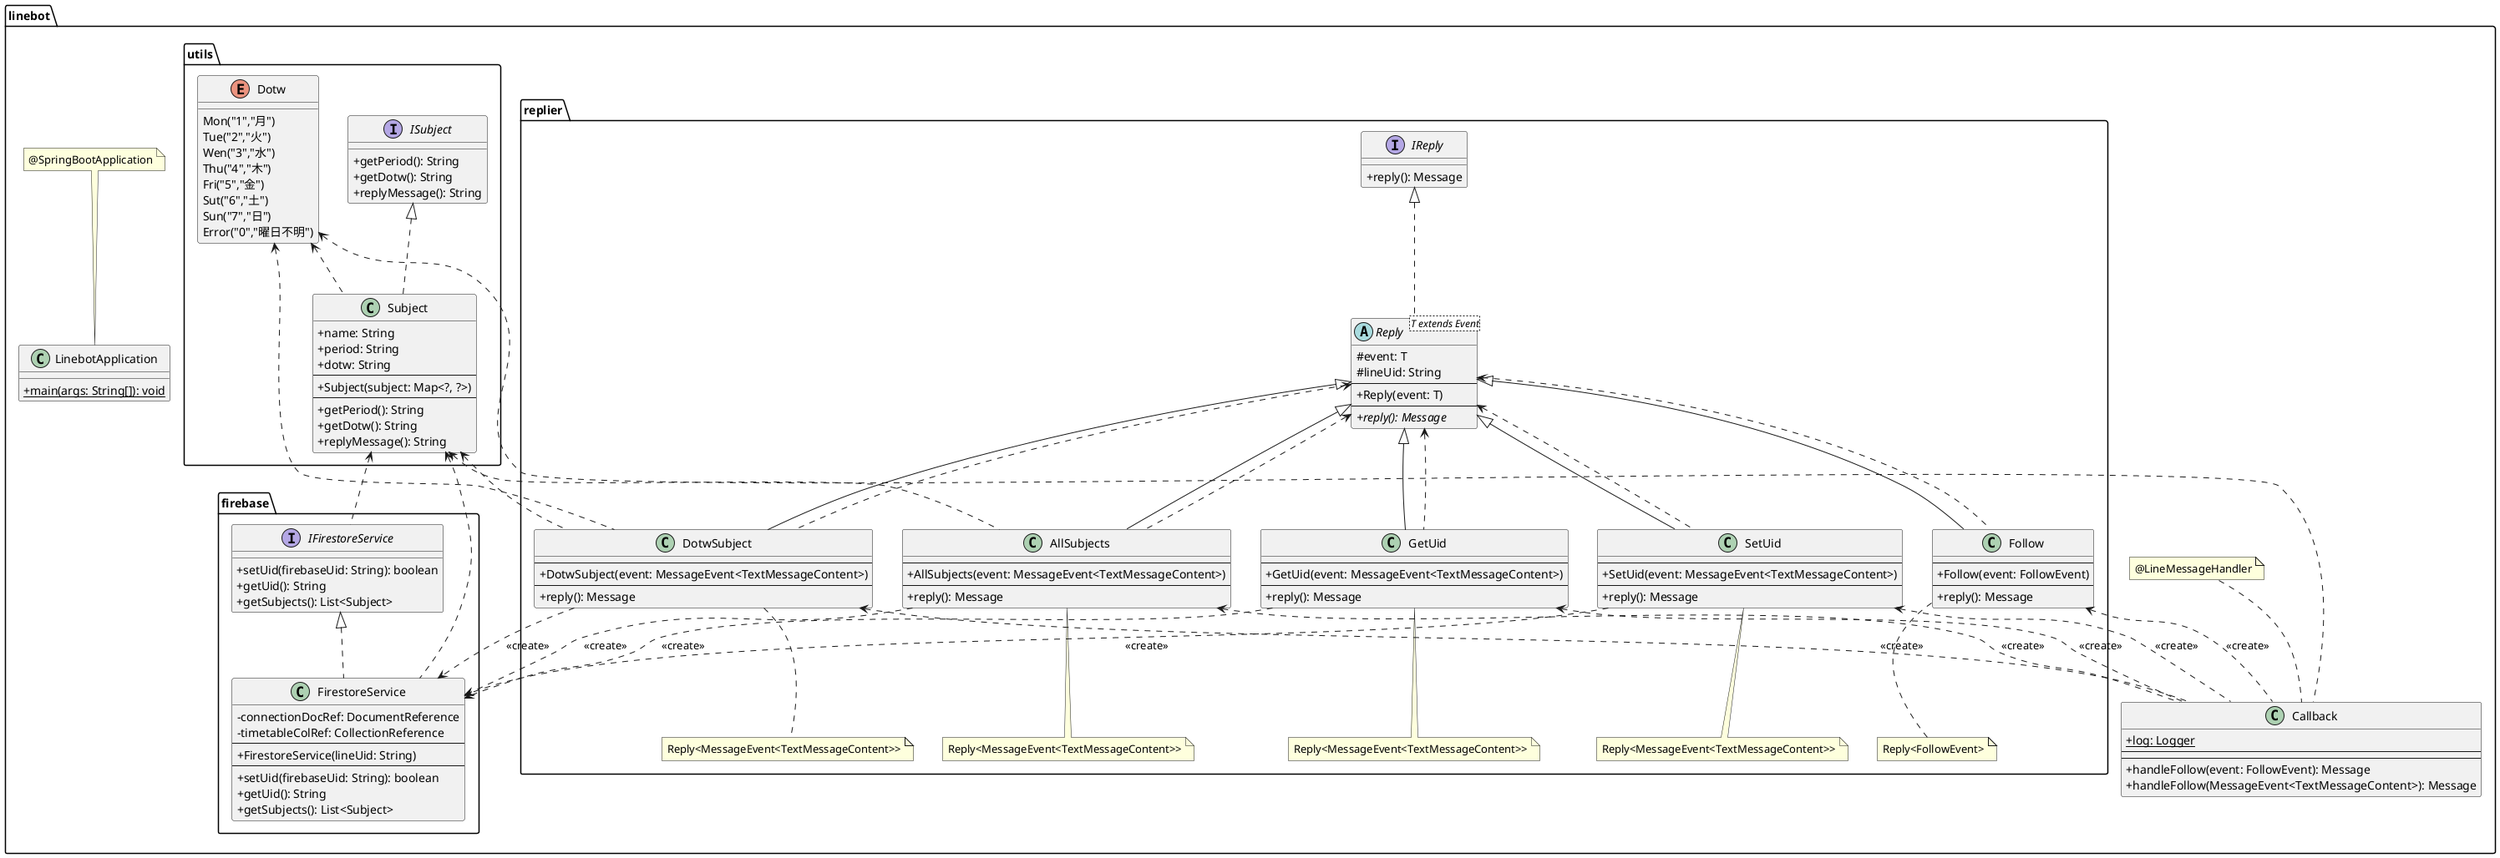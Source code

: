 @startuml
'https://plantuml.com/class-diagram
skinparam classAttributeIconSize 0

package linebot{
package linebot.utils{

}

package linebot.firebase{
interface IFirestoreService{
+ setUid(firebaseUid: String): boolean
+ getUid(): String
+ getSubjects(): List<Subject>
}

class FirestoreService implements IFirestoreService{
- connectionDocRef: DocumentReference
- timetableColRef: CollectionReference
--
+ FirestoreService(lineUid: String)
--
+ setUid(firebaseUid: String): boolean
+ getUid(): String
+ getSubjects(): List<Subject>
}
}


package linebot.replier{
interface IReply{
+ reply(): Message
}

abstract class Reply<T extends Event> implements IReply{
# event: T
# lineUid: String
--
+ Reply(event: T)
--
+ {abstract}reply(): Message
}

class AllSubjects extends Reply{
--
+ AllSubjects(event: MessageEvent<TextMessageContent>)
--
+ reply(): Message
}
note bottom of AllSubjects:Reply<MessageEvent<TextMessageContent>>

class DotwSubject extends Reply{
--
+ DotwSubject(event: MessageEvent<TextMessageContent>)
--
+ reply(): Message
}
note bottom of DotwSubject:Reply<MessageEvent<TextMessageContent>>

class Follow extends Reply{
--
+ Follow(event: FollowEvent)
--
+ reply(): Message
}
note bottom of Follow:Reply<FollowEvent>

class GetUid extends Reply{
--
+ GetUid(event: MessageEvent<TextMessageContent>)
--
+ reply(): Message
}
note bottom of GetUid:Reply<MessageEvent<TextMessageContent>>

class SetUid extends Reply{
--
+ SetUid(event: MessageEvent<TextMessageContent>)
--
+ reply(): Message
}
note bottom of SetUid:Reply<MessageEvent<TextMessageContent>>
}


package linebot.utils{
interface ISubject{
+ getPeriod(): String
+ getDotw(): String
+ replyMessage(): String
}

class Subject implements ISubject{
+ name: String
+ period: String
+ dotw: String
--
+ Subject(subject: Map<?, ?>)
--
+ getPeriod(): String
+ getDotw(): String
+ replyMessage(): String
}

enum Dotw{
Mon("1","月")
Tue("2","火")
Wen("3","水")
Thu("4","木")
Fri("5","金")
Sut("6","土")
Sun("7","日")
Error("0","曜日不明")
}
}


class Callback{
+ {static}log: Logger
--
--
+ handleFollow(event: FollowEvent): Message
+ handleFollow(MessageEvent<TextMessageContent>): Message
}
note top of Callback: @LineMessageHandler

class LinebotApplication{
+ {static}main(args: String[]): void
}
note top of LinebotApplication: @SpringBootApplication
}

GetUid ..> FirestoreService:<<create>>
SetUid ..> FirestoreService:<<create>>
AllSubjects ..> FirestoreService:<<create>>
DotwSubject ..> FirestoreService:<<create>>

Subject <.. IFirestoreService
Subject <.. FirestoreService
Subject <.. AllSubjects
Subject <.. DotwSubject

Dotw <.. DotwSubject
Dotw <.. Subject
Dotw <.. Callback

Reply <.. DotwSubject
Reply <.. Follow
Reply <.. GetUid
Reply <.. SetUid
Reply <.. AllSubjects


Follow <.. Callback:<<create>>
DotwSubject <.. Callback:<<create>>
AllSubjects <.. Callback:<<create>>
GetUid <.. Callback:<<create>>
SetUid <.. Callback:<<create>>
@enduml